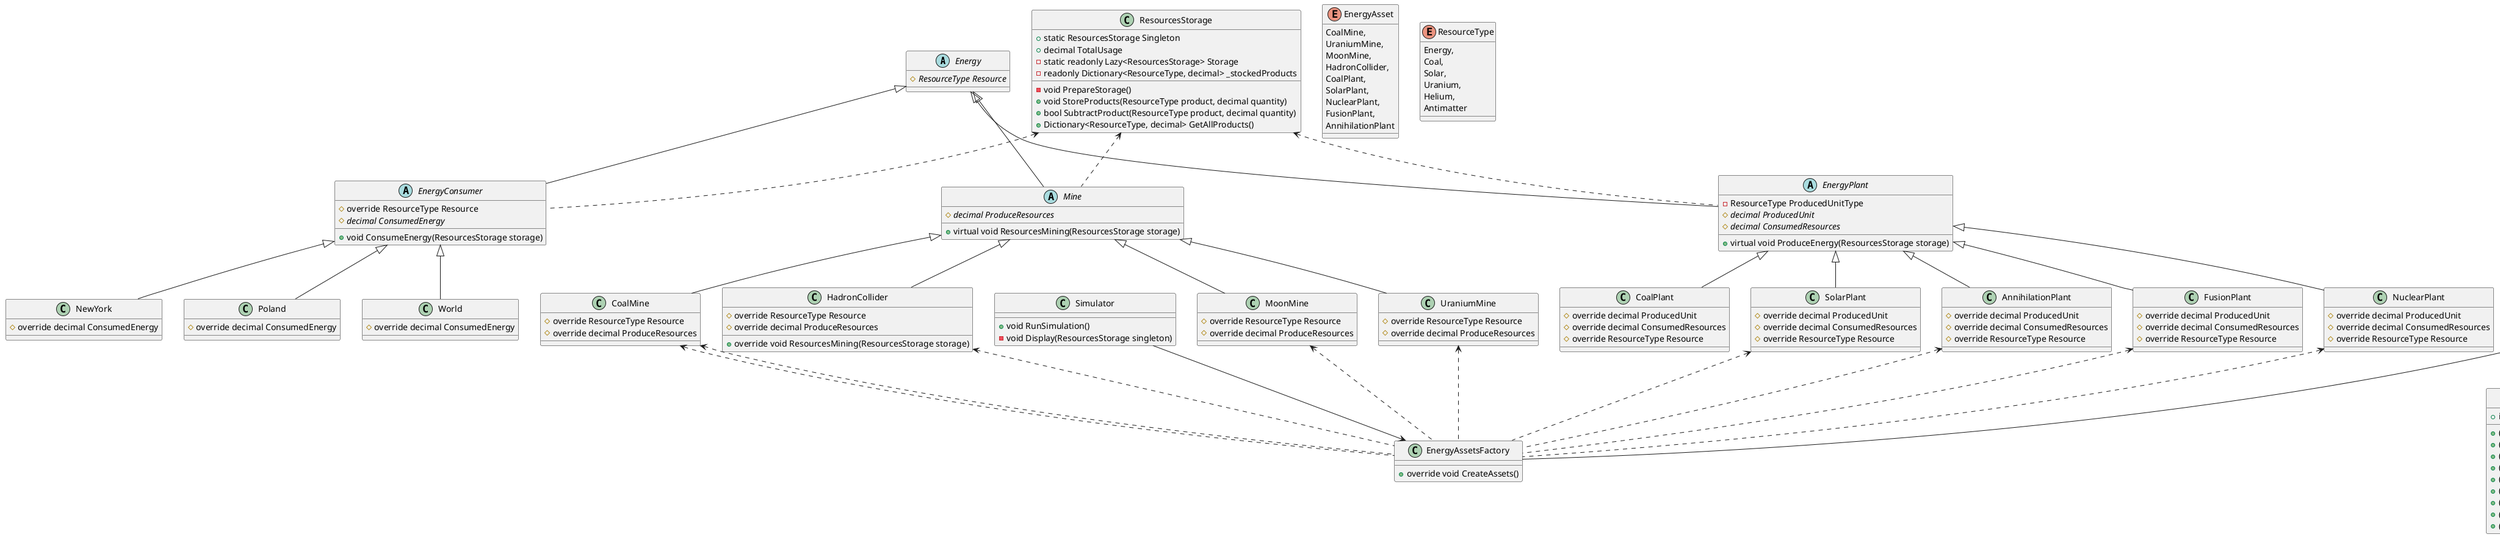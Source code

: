 @startuml
'https://plantuml.com/class-diagram

abstract class Energy
{
    # {abstract} ResourceType Resource
}

abstract class EnergyConsumer
{
    # override ResourceType Resource
    # {abstract} decimal ConsumedEnergy
    + void ConsumeEnergy(ResourcesStorage storage)
}

abstract class EnergyPlant
{
    - ResourceType ProducedUnitType
    # {abstract} decimal ProducedUnit
    # {abstract} decimal ConsumedResources
    + virtual void ProduceEnergy(ResourcesStorage storage)
}

abstract class Mine
{
    # {abstract} decimal ProduceResources
    + virtual void ResourcesMining(ResourcesStorage storage)
}

Energy <|-- EnergyConsumer
Energy <|-- EnergyPlant
Energy <|-- Mine

class NewYork
{
    # override decimal ConsumedEnergy
}

class Poland
{
    # override decimal ConsumedEnergy
}

class World
{
    # override decimal ConsumedEnergy
}

EnergyConsumer <|-- NewYork
EnergyConsumer <|-- Poland
EnergyConsumer <|-- World

class AnnihilationPlant
{
    # override decimal ProducedUnit
    # override decimal ConsumedResources
    # override ResourceType Resource
}

class CoalPlant
{
    # override decimal ProducedUnit
    # override decimal ConsumedResources
    # override ResourceType Resource
}

class FusionPlant
{
    # override decimal ProducedUnit
    # override decimal ConsumedResources
    # override ResourceType Resource
}

class NuclearPlant
{
    # override decimal ProducedUnit
    # override decimal ConsumedResources
    # override ResourceType Resource
}

class SolarPlant
{
    # override decimal ProducedUnit
    # override decimal ConsumedResources
    # override ResourceType Resource
}

EnergyPlant <|-- AnnihilationPlant
EnergyPlant <|-- CoalPlant
EnergyPlant <|-- FusionPlant
EnergyPlant <|-- NuclearPlant
EnergyPlant <|-- SolarPlant

class CoalMine
{
    # override ResourceType Resource
    # override decimal ProduceResources
}

class HadronCollider
{
    # override ResourceType Resource
    # override decimal ProduceResources
    + override void ResourcesMining(ResourcesStorage storage)
}

class MoonMine
{
    # override ResourceType Resource
    # override decimal ProduceResources
}

class UraniumMine
{
    # override ResourceType Resource
    # override decimal ProduceResources
}

Mine <|-- CoalMine
Mine <|-- HadronCollider
Mine <|-- MoonMine
Mine <|-- UraniumMine

class ResourcesStorage
{
    + static ResourcesStorage Singleton
    + decimal TotalUsage
    - static readonly Lazy<ResourcesStorage> Storage
    - readonly Dictionary<ResourceType, decimal> _stockedProducts
    - void PrepareStorage()
    + void StoreProducts(ResourceType product, decimal quantity)
    + bool SubtractProduct(ResourceType product, decimal quantity)
    + Dictionary<ResourceType, decimal> GetAllProducts()
}

ResourcesStorage <.. Mine
ResourcesStorage <.. EnergyPlant
ResourcesStorage <.. EnergyConsumer

class EnergySet
{
    + int EnergyAssetsCount  
    + (EnergyAsset asset, int amount) ColeMine       
    + (EnergyAsset asset, int amount) UraniumMine
    + (EnergyAsset asset, int amount) MoonMine
    + (EnergyAsset asset, int amount) HadronCollider
    + (EnergyAsset asset, int amount) CoalPlant
    + (EnergyAsset asset, int amount) SolarPlant
    + (EnergyAsset asset, int amount) NuclearPlant
    + (EnergyAsset asset, int amount) FusionPlant
    + (EnergyAsset asset, int amount) AnnihilationPlant
}
    
abstract class EnergyFactory
{
    + IList<Energy> Assets
    # readonly EnergySet EnergyStartSet
    + {abstract} void CreateAssets();
}

class EnergyAssetsFactory
{
    + override void CreateAssets()        
}

EnergyFactory <|-- EnergyAssetsFactory
EnergyFactory *-- EnergySet
AnnihilationPlant <.. EnergyAssetsFactory
CoalMine  <.. EnergyAssetsFactory
FusionPlant <.. EnergyAssetsFactory
NuclearPlant <.. EnergyAssetsFactory
SolarPlant <.. EnergyAssetsFactory
CoalMine <.. EnergyAssetsFactory
HadronCollider <.. EnergyAssetsFactory
MoonMine <.. EnergyAssetsFactory
UraniumMine <.. EnergyAssetsFactory


class Simulator
{
    + void RunSimulation()
    - void Display(ResourcesStorage singleton)
}

Simulator --> EnergyAssetsFactory

enum EnergyAsset
{
    CoalMine,
    UraniumMine,
    MoonMine,
    HadronCollider,
    CoalPlant,
    SolarPlant,
    NuclearPlant,
    FusionPlant,
    AnnihilationPlant
}

enum ResourceType
{
    Energy,
    Coal,
    Solar,
    Uranium,
    Helium,
    Antimatter
}
@enduml
